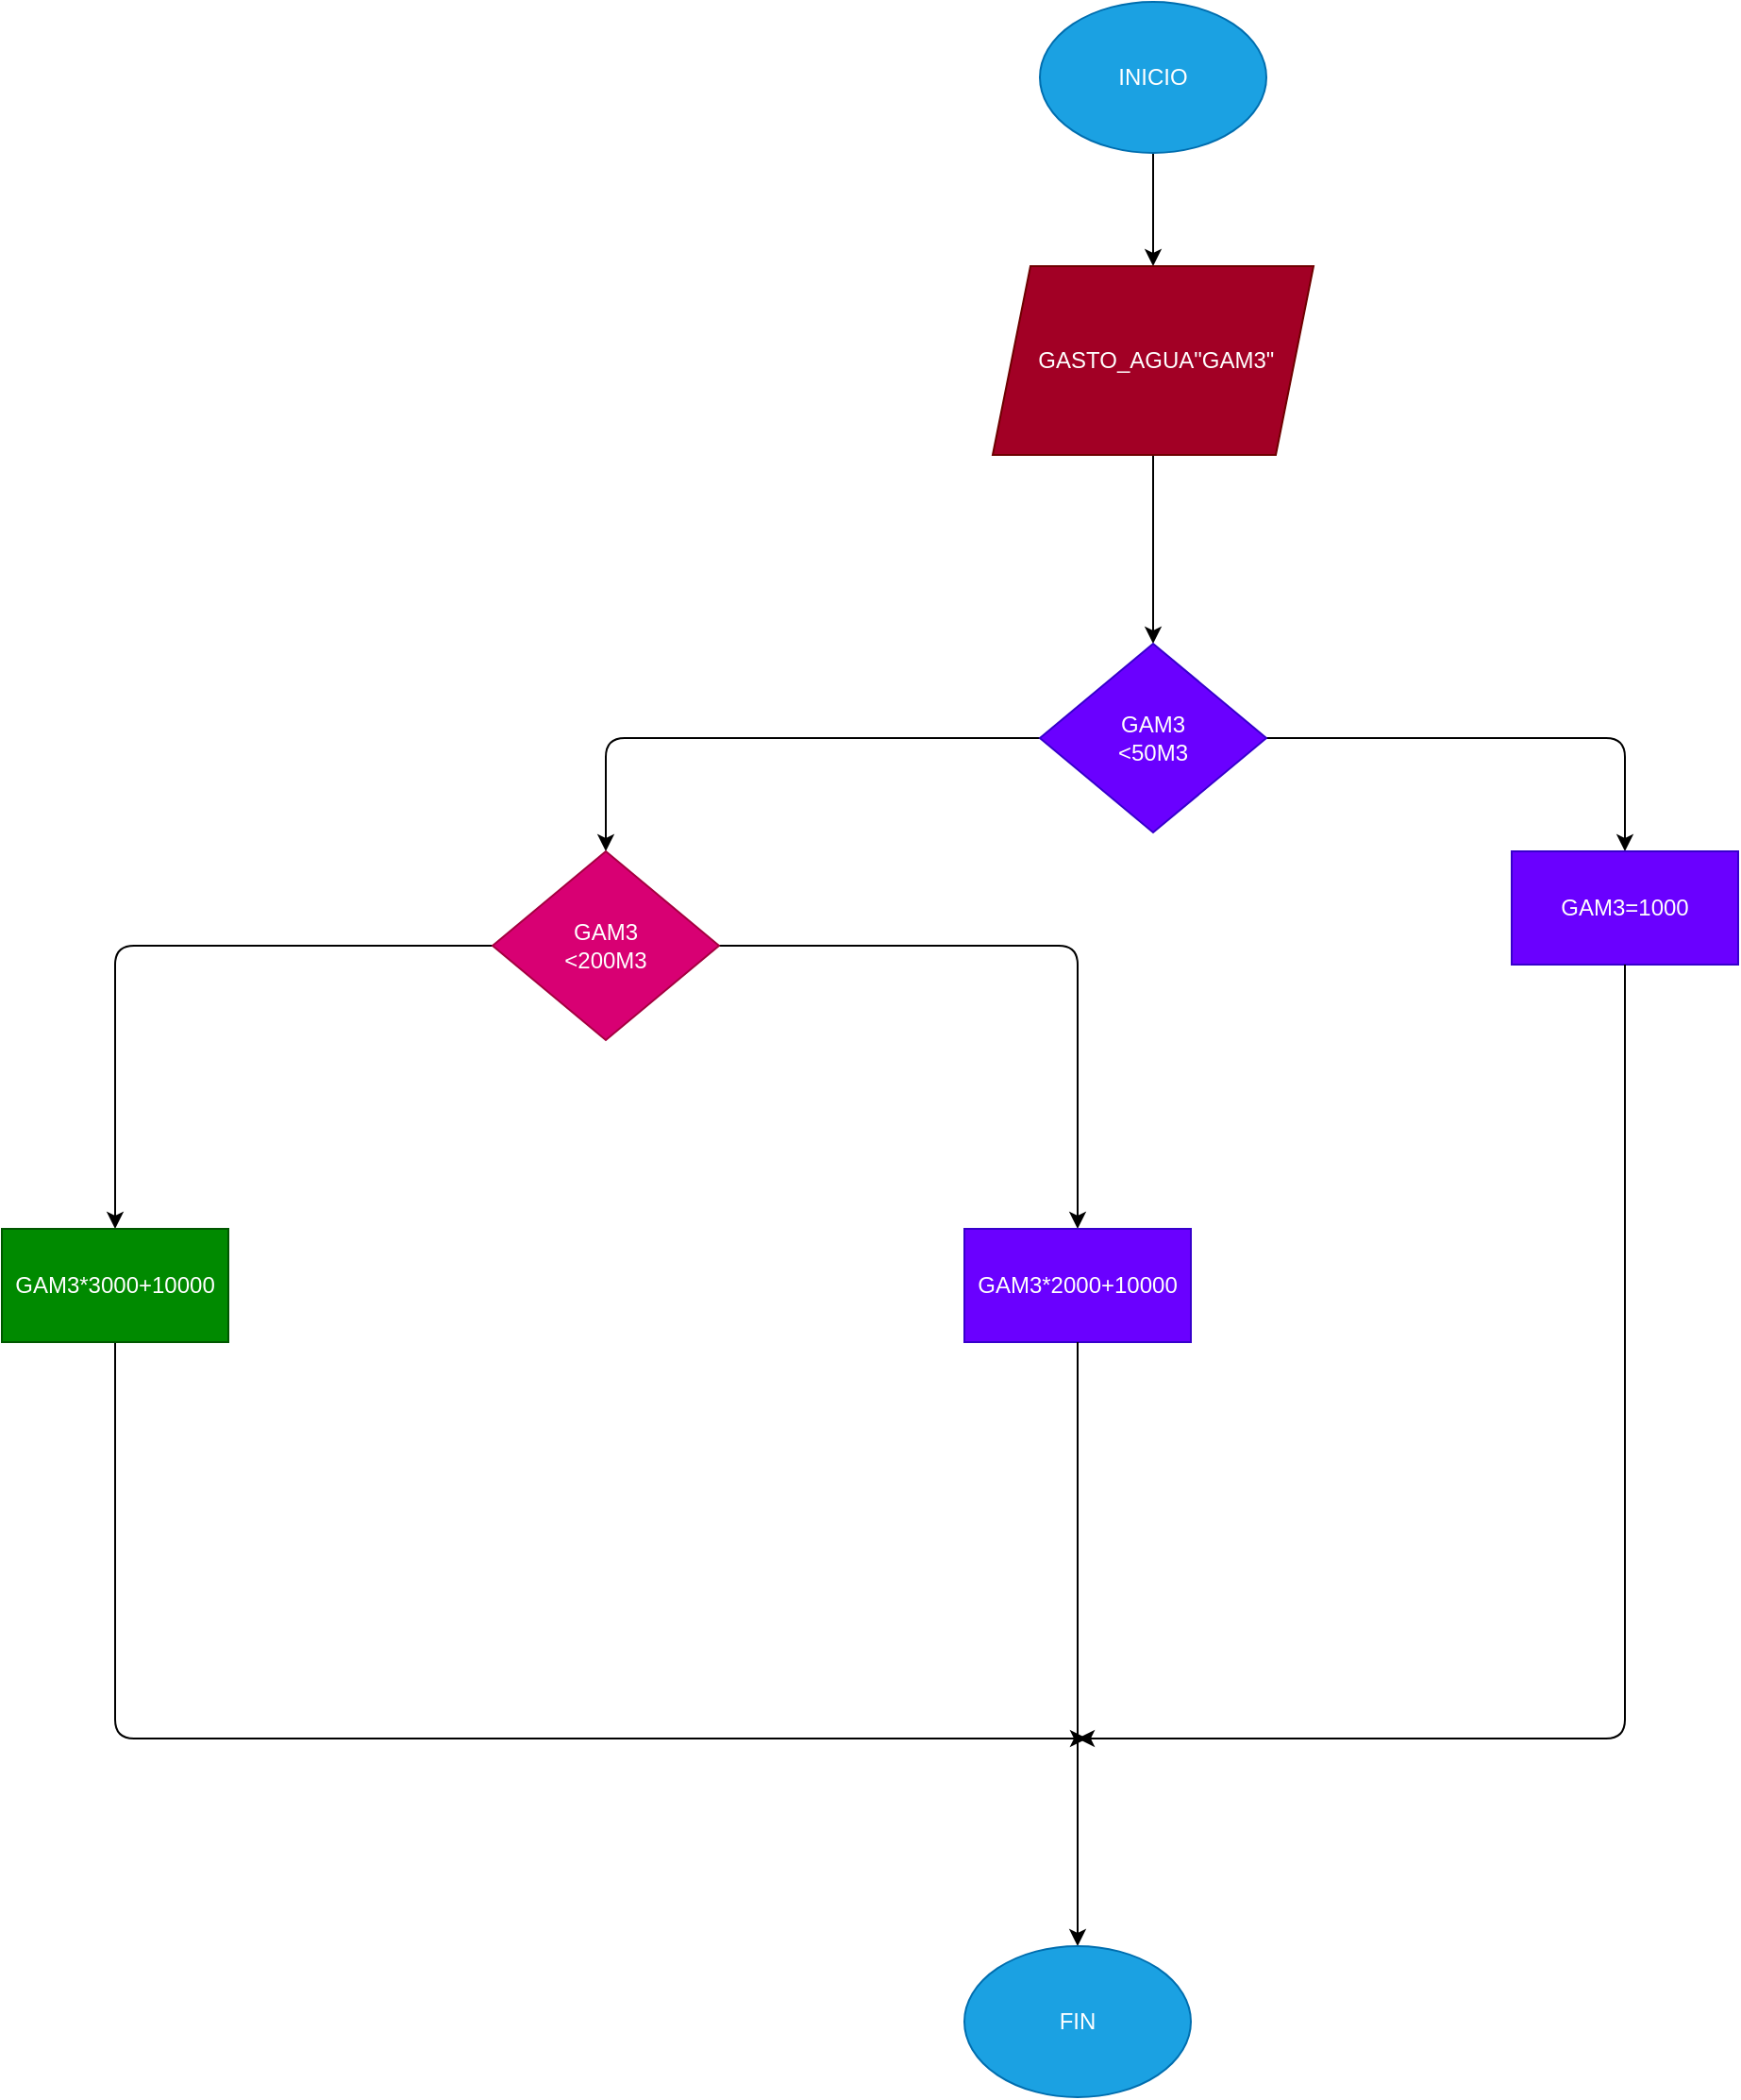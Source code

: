 <mxfile>
    <diagram id="yx1KTu2fLSM4gZy-hcQ-" name="Page-1">
        <mxGraphModel dx="1796" dy="593" grid="1" gridSize="10" guides="1" tooltips="1" connect="1" arrows="1" fold="1" page="1" pageScale="1" pageWidth="850" pageHeight="1100" math="0" shadow="0">
            <root>
                <mxCell id="0"/>
                <mxCell id="1" parent="0"/>
                <mxCell id="5" value="" style="edgeStyle=none;html=1;" edge="1" parent="1" source="2" target="4">
                    <mxGeometry relative="1" as="geometry"/>
                </mxCell>
                <mxCell id="2" value="INICIO" style="ellipse;whiteSpace=wrap;html=1;fillColor=#1ba1e2;fontColor=#ffffff;strokeColor=#006EAF;" vertex="1" parent="1">
                    <mxGeometry x="320" y="70" width="120" height="80" as="geometry"/>
                </mxCell>
                <mxCell id="7" value="" style="edgeStyle=none;html=1;" edge="1" parent="1" source="4" target="6">
                    <mxGeometry relative="1" as="geometry"/>
                </mxCell>
                <mxCell id="4" value="&amp;nbsp;GASTO_AGUA&quot;GAM3&quot;" style="shape=parallelogram;perimeter=parallelogramPerimeter;whiteSpace=wrap;html=1;fixedSize=1;fillColor=#a20025;strokeColor=#6F0000;fontColor=#ffffff;" vertex="1" parent="1">
                    <mxGeometry x="295" y="210" width="170" height="100" as="geometry"/>
                </mxCell>
                <mxCell id="9" value="" style="edgeStyle=none;html=1;" edge="1" parent="1" source="6" target="8">
                    <mxGeometry relative="1" as="geometry">
                        <Array as="points">
                            <mxPoint x="90" y="460"/>
                        </Array>
                    </mxGeometry>
                </mxCell>
                <mxCell id="11" value="" style="edgeStyle=none;html=1;" edge="1" parent="1" source="6" target="10">
                    <mxGeometry relative="1" as="geometry">
                        <Array as="points">
                            <mxPoint x="630" y="460"/>
                        </Array>
                    </mxGeometry>
                </mxCell>
                <mxCell id="6" value="GAM3&lt;br&gt;&amp;lt;50M3" style="rhombus;whiteSpace=wrap;html=1;fillColor=#6a00ff;strokeColor=#3700CC;fontColor=#ffffff;" vertex="1" parent="1">
                    <mxGeometry x="320" y="410" width="120" height="100" as="geometry"/>
                </mxCell>
                <mxCell id="13" value="" style="edgeStyle=none;html=1;" edge="1" parent="1" source="8" target="12">
                    <mxGeometry relative="1" as="geometry">
                        <Array as="points">
                            <mxPoint x="340" y="570"/>
                        </Array>
                    </mxGeometry>
                </mxCell>
                <mxCell id="15" value="" style="edgeStyle=none;html=1;" edge="1" parent="1" source="8" target="14">
                    <mxGeometry relative="1" as="geometry">
                        <Array as="points">
                            <mxPoint x="-170" y="570"/>
                        </Array>
                    </mxGeometry>
                </mxCell>
                <mxCell id="8" value="GAM3&lt;br&gt;&amp;lt;200M3" style="rhombus;whiteSpace=wrap;html=1;fillColor=#d80073;strokeColor=#A50040;fontColor=#ffffff;" vertex="1" parent="1">
                    <mxGeometry x="30" y="520" width="120" height="100" as="geometry"/>
                </mxCell>
                <mxCell id="10" value="GAM3=1000" style="whiteSpace=wrap;html=1;fillColor=#6a00ff;strokeColor=#3700CC;fontColor=#ffffff;" vertex="1" parent="1">
                    <mxGeometry x="570" y="520" width="120" height="60" as="geometry"/>
                </mxCell>
                <mxCell id="12" value="GAM3*2000+10000" style="whiteSpace=wrap;html=1;fillColor=#6a00ff;strokeColor=#3700CC;fontColor=#ffffff;" vertex="1" parent="1">
                    <mxGeometry x="280" y="720" width="120" height="60" as="geometry"/>
                </mxCell>
                <mxCell id="18" value="" style="edgeStyle=none;html=1;" edge="1" parent="1" source="14">
                    <mxGeometry relative="1" as="geometry">
                        <mxPoint x="345" y="990" as="targetPoint"/>
                        <Array as="points">
                            <mxPoint x="-170" y="990"/>
                        </Array>
                    </mxGeometry>
                </mxCell>
                <mxCell id="14" value="GAM3*3000+10000" style="whiteSpace=wrap;html=1;fillColor=#008a00;strokeColor=#005700;fontColor=#ffffff;" vertex="1" parent="1">
                    <mxGeometry x="-230" y="720" width="120" height="60" as="geometry"/>
                </mxCell>
                <mxCell id="19" value="" style="endArrow=none;html=1;entryX=0.5;entryY=1;entryDx=0;entryDy=0;" edge="1" parent="1" target="12">
                    <mxGeometry width="50" height="50" relative="1" as="geometry">
                        <mxPoint x="340" y="990" as="sourcePoint"/>
                        <mxPoint x="310" y="900" as="targetPoint"/>
                        <Array as="points">
                            <mxPoint x="340" y="930"/>
                        </Array>
                    </mxGeometry>
                </mxCell>
                <mxCell id="20" value="" style="endArrow=classic;html=1;exitX=0.5;exitY=1;exitDx=0;exitDy=0;" edge="1" parent="1" source="10">
                    <mxGeometry width="50" height="50" relative="1" as="geometry">
                        <mxPoint x="590" y="750" as="sourcePoint"/>
                        <mxPoint x="340" y="990" as="targetPoint"/>
                        <Array as="points">
                            <mxPoint x="630" y="990"/>
                        </Array>
                    </mxGeometry>
                </mxCell>
                <mxCell id="22" value="" style="endArrow=classic;html=1;" edge="1" parent="1">
                    <mxGeometry width="50" height="50" relative="1" as="geometry">
                        <mxPoint x="340" y="990" as="sourcePoint"/>
                        <mxPoint x="340" y="1100" as="targetPoint"/>
                    </mxGeometry>
                </mxCell>
                <mxCell id="23" value="FIN" style="ellipse;whiteSpace=wrap;html=1;fillColor=#1ba1e2;fontColor=#ffffff;strokeColor=#006EAF;" vertex="1" parent="1">
                    <mxGeometry x="280" y="1100" width="120" height="80" as="geometry"/>
                </mxCell>
            </root>
        </mxGraphModel>
    </diagram>
</mxfile>